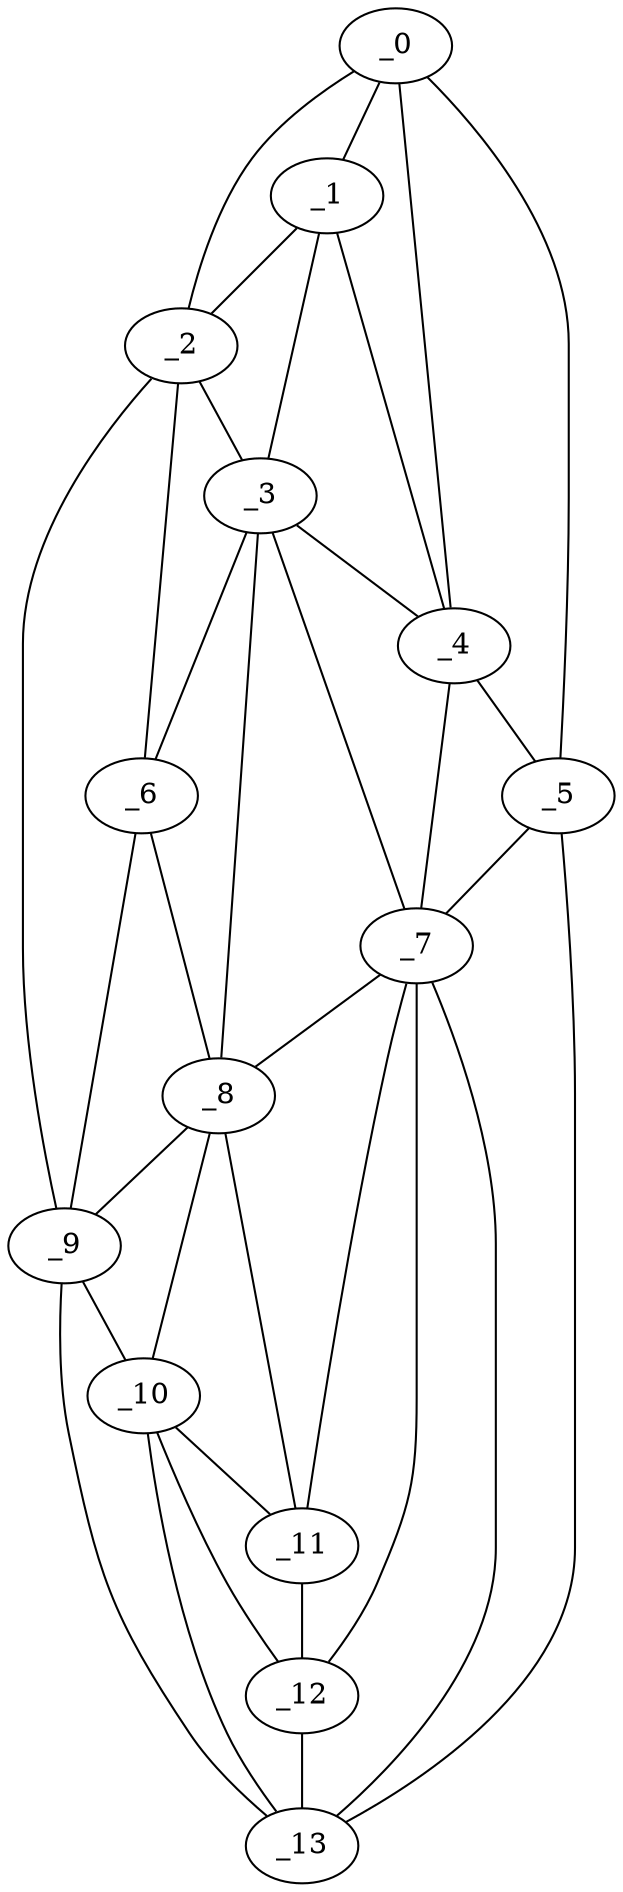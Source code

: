 graph "obj34__205.gxl" {
	_0	 [x=39,
		y=37];
	_1	 [x=49,
		y=40];
	_0 -- _1	 [valence=2];
	_2	 [x=58,
		y=28];
	_0 -- _2	 [valence=1];
	_4	 [x=67,
		y=78];
	_0 -- _4	 [valence=1];
	_5	 [x=71,
		y=87];
	_0 -- _5	 [valence=1];
	_1 -- _2	 [valence=1];
	_3	 [x=64,
		y=39];
	_1 -- _3	 [valence=1];
	_1 -- _4	 [valence=2];
	_2 -- _3	 [valence=2];
	_6	 [x=74,
		y=39];
	_2 -- _6	 [valence=2];
	_9	 [x=83,
		y=30];
	_2 -- _9	 [valence=1];
	_3 -- _4	 [valence=2];
	_3 -- _6	 [valence=2];
	_7	 [x=77,
		y=72];
	_3 -- _7	 [valence=1];
	_8	 [x=79,
		y=43];
	_3 -- _8	 [valence=2];
	_4 -- _5	 [valence=2];
	_4 -- _7	 [valence=2];
	_5 -- _7	 [valence=1];
	_13	 [x=124,
		y=68];
	_5 -- _13	 [valence=1];
	_6 -- _8	 [valence=2];
	_6 -- _9	 [valence=2];
	_7 -- _8	 [valence=1];
	_11	 [x=90,
		y=55];
	_7 -- _11	 [valence=2];
	_12	 [x=95,
		y=56];
	_7 -- _12	 [valence=2];
	_7 -- _13	 [valence=2];
	_8 -- _9	 [valence=2];
	_10	 [x=90,
		y=38];
	_8 -- _10	 [valence=1];
	_8 -- _11	 [valence=2];
	_9 -- _10	 [valence=2];
	_9 -- _13	 [valence=1];
	_10 -- _11	 [valence=2];
	_10 -- _12	 [valence=2];
	_10 -- _13	 [valence=2];
	_11 -- _12	 [valence=2];
	_12 -- _13	 [valence=2];
}
